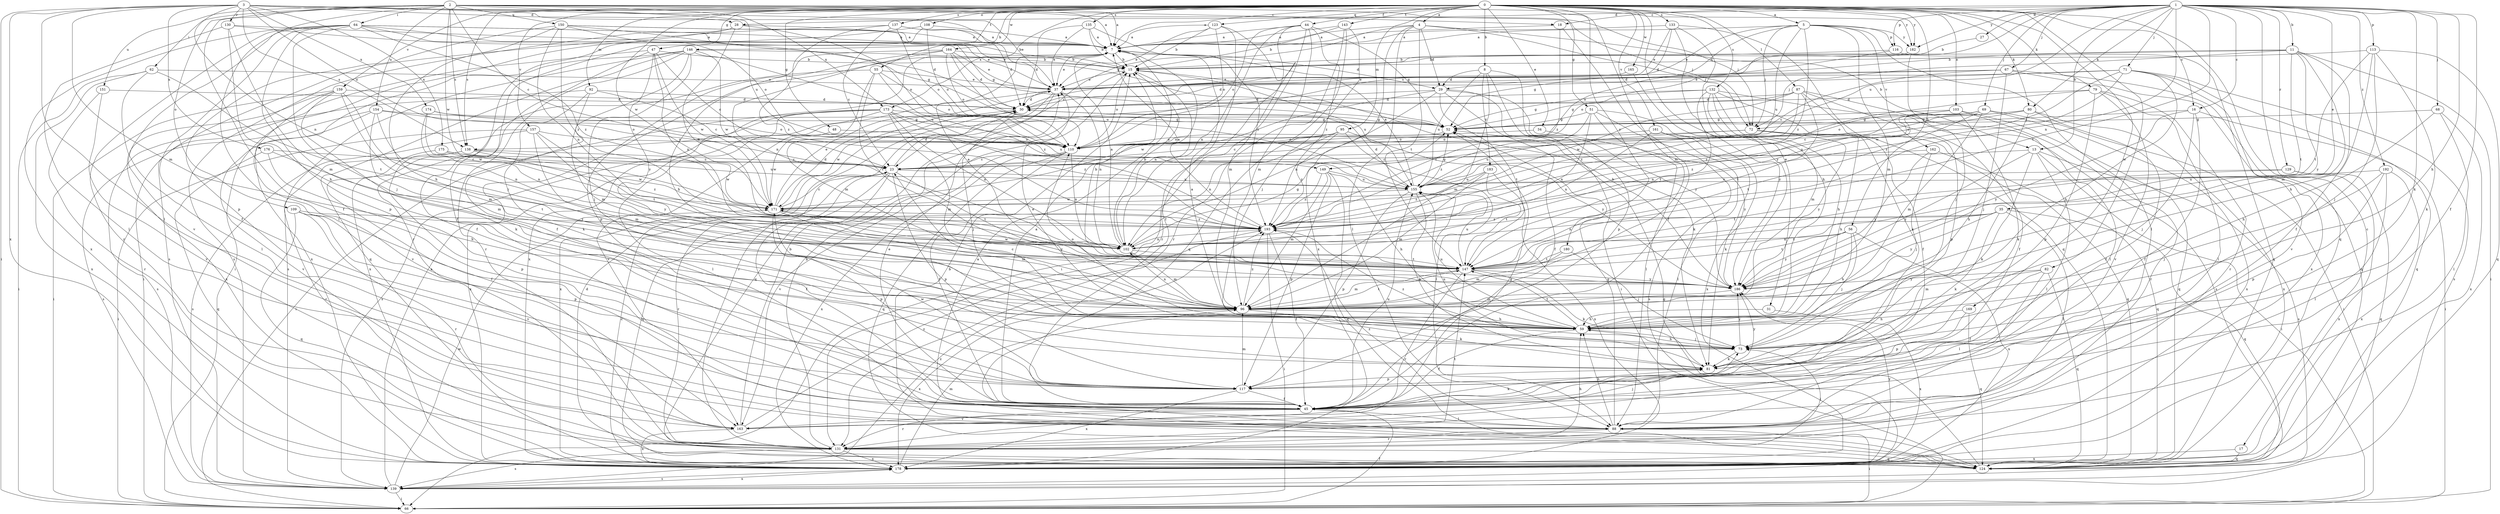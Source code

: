 strict digraph  {
0;
1;
2;
3;
4;
5;
7;
8;
11;
13;
15;
16;
17;
18;
23;
27;
28;
29;
30;
31;
34;
35;
37;
44;
45;
47;
48;
51;
52;
55;
56;
59;
62;
64;
66;
67;
68;
69;
71;
72;
73;
79;
80;
81;
82;
87;
88;
92;
95;
96;
102;
103;
108;
109;
110;
113;
116;
117;
123;
124;
129;
130;
131;
132;
133;
135;
137;
138;
139;
143;
146;
147;
149;
150;
151;
154;
155;
157;
159;
161;
162;
163;
164;
165;
169;
171;
173;
174;
175;
176;
178;
180;
182;
183;
186;
192;
193;
0 -> 4  [label=a];
0 -> 5  [label=a];
0 -> 7  [label=a];
0 -> 8  [label=b];
0 -> 16  [label=c];
0 -> 31  [label=e];
0 -> 34  [label=e];
0 -> 44  [label=f];
0 -> 47  [label=g];
0 -> 48  [label=g];
0 -> 51  [label=g];
0 -> 55  [label=h];
0 -> 56  [label=h];
0 -> 79  [label=k];
0 -> 80  [label=k];
0 -> 82  [label=l];
0 -> 87  [label=l];
0 -> 92  [label=m];
0 -> 95  [label=m];
0 -> 96  [label=m];
0 -> 103  [label=o];
0 -> 108  [label=o];
0 -> 123  [label=q];
0 -> 124  [label=q];
0 -> 132  [label=s];
0 -> 133  [label=s];
0 -> 135  [label=s];
0 -> 137  [label=s];
0 -> 138  [label=s];
0 -> 143  [label=t];
0 -> 146  [label=t];
0 -> 157  [label=v];
0 -> 159  [label=v];
0 -> 161  [label=v];
0 -> 164  [label=w];
0 -> 165  [label=w];
0 -> 169  [label=w];
0 -> 171  [label=w];
0 -> 173  [label=x];
0 -> 180  [label=y];
0 -> 182  [label=y];
1 -> 11  [label=b];
1 -> 13  [label=b];
1 -> 16  [label=c];
1 -> 17  [label=c];
1 -> 18  [label=c];
1 -> 27  [label=d];
1 -> 28  [label=d];
1 -> 35  [label=e];
1 -> 45  [label=f];
1 -> 59  [label=h];
1 -> 67  [label=j];
1 -> 68  [label=j];
1 -> 69  [label=j];
1 -> 71  [label=j];
1 -> 80  [label=k];
1 -> 81  [label=k];
1 -> 102  [label=n];
1 -> 113  [label=p];
1 -> 116  [label=p];
1 -> 129  [label=r];
1 -> 138  [label=s];
1 -> 147  [label=t];
1 -> 149  [label=u];
1 -> 182  [label=y];
1 -> 192  [label=z];
2 -> 7  [label=a];
2 -> 18  [label=c];
2 -> 23  [label=c];
2 -> 45  [label=f];
2 -> 62  [label=i];
2 -> 64  [label=i];
2 -> 72  [label=j];
2 -> 88  [label=l];
2 -> 109  [label=o];
2 -> 138  [label=s];
2 -> 149  [label=u];
2 -> 150  [label=u];
2 -> 151  [label=u];
2 -> 154  [label=u];
2 -> 171  [label=w];
2 -> 173  [label=x];
2 -> 182  [label=y];
3 -> 7  [label=a];
3 -> 28  [label=d];
3 -> 37  [label=e];
3 -> 52  [label=g];
3 -> 66  [label=i];
3 -> 72  [label=j];
3 -> 88  [label=l];
3 -> 96  [label=m];
3 -> 102  [label=n];
3 -> 110  [label=o];
3 -> 130  [label=r];
3 -> 138  [label=s];
3 -> 174  [label=x];
3 -> 175  [label=x];
3 -> 176  [label=x];
3 -> 178  [label=x];
4 -> 7  [label=a];
4 -> 13  [label=b];
4 -> 23  [label=c];
4 -> 29  [label=d];
4 -> 72  [label=j];
4 -> 88  [label=l];
4 -> 147  [label=t];
4 -> 178  [label=x];
5 -> 7  [label=a];
5 -> 29  [label=d];
5 -> 37  [label=e];
5 -> 72  [label=j];
5 -> 88  [label=l];
5 -> 96  [label=m];
5 -> 116  [label=p];
5 -> 155  [label=u];
5 -> 162  [label=v];
5 -> 182  [label=y];
5 -> 193  [label=z];
7 -> 15  [label=b];
7 -> 29  [label=d];
7 -> 37  [label=e];
7 -> 178  [label=x];
8 -> 29  [label=d];
8 -> 66  [label=i];
8 -> 96  [label=m];
8 -> 117  [label=p];
8 -> 155  [label=u];
8 -> 183  [label=y];
11 -> 15  [label=b];
11 -> 30  [label=d];
11 -> 45  [label=f];
11 -> 66  [label=i];
11 -> 72  [label=j];
11 -> 96  [label=m];
11 -> 147  [label=t];
11 -> 186  [label=y];
13 -> 23  [label=c];
13 -> 66  [label=i];
13 -> 81  [label=k];
13 -> 88  [label=l];
13 -> 139  [label=s];
13 -> 186  [label=y];
15 -> 37  [label=e];
15 -> 102  [label=n];
15 -> 110  [label=o];
15 -> 155  [label=u];
16 -> 45  [label=f];
16 -> 66  [label=i];
16 -> 72  [label=j];
16 -> 73  [label=j];
16 -> 186  [label=y];
17 -> 124  [label=q];
17 -> 178  [label=x];
18 -> 7  [label=a];
18 -> 45  [label=f];
18 -> 193  [label=z];
23 -> 30  [label=d];
23 -> 45  [label=f];
23 -> 117  [label=p];
23 -> 124  [label=q];
23 -> 131  [label=r];
23 -> 147  [label=t];
23 -> 155  [label=u];
27 -> 15  [label=b];
28 -> 7  [label=a];
28 -> 102  [label=n];
28 -> 110  [label=o];
28 -> 131  [label=r];
28 -> 139  [label=s];
29 -> 30  [label=d];
29 -> 45  [label=f];
29 -> 81  [label=k];
29 -> 102  [label=n];
29 -> 147  [label=t];
29 -> 171  [label=w];
29 -> 186  [label=y];
30 -> 52  [label=g];
30 -> 73  [label=j];
30 -> 171  [label=w];
30 -> 178  [label=x];
31 -> 59  [label=h];
31 -> 178  [label=x];
34 -> 110  [label=o];
34 -> 186  [label=y];
35 -> 81  [label=k];
35 -> 88  [label=l];
35 -> 102  [label=n];
35 -> 124  [label=q];
35 -> 147  [label=t];
35 -> 186  [label=y];
35 -> 193  [label=z];
37 -> 30  [label=d];
37 -> 102  [label=n];
37 -> 124  [label=q];
37 -> 131  [label=r];
37 -> 163  [label=v];
44 -> 7  [label=a];
44 -> 52  [label=g];
44 -> 66  [label=i];
44 -> 96  [label=m];
44 -> 102  [label=n];
44 -> 110  [label=o];
44 -> 131  [label=r];
44 -> 193  [label=z];
45 -> 7  [label=a];
45 -> 37  [label=e];
45 -> 81  [label=k];
45 -> 88  [label=l];
45 -> 131  [label=r];
45 -> 155  [label=u];
45 -> 163  [label=v];
47 -> 15  [label=b];
47 -> 23  [label=c];
47 -> 45  [label=f];
47 -> 66  [label=i];
47 -> 102  [label=n];
47 -> 171  [label=w];
47 -> 186  [label=y];
48 -> 110  [label=o];
48 -> 171  [label=w];
51 -> 52  [label=g];
51 -> 88  [label=l];
51 -> 102  [label=n];
51 -> 139  [label=s];
51 -> 178  [label=x];
51 -> 193  [label=z];
52 -> 110  [label=o];
55 -> 37  [label=e];
55 -> 96  [label=m];
55 -> 110  [label=o];
55 -> 147  [label=t];
55 -> 178  [label=x];
55 -> 193  [label=z];
56 -> 59  [label=h];
56 -> 73  [label=j];
56 -> 102  [label=n];
56 -> 147  [label=t];
56 -> 178  [label=x];
56 -> 186  [label=y];
59 -> 7  [label=a];
59 -> 23  [label=c];
59 -> 37  [label=e];
59 -> 45  [label=f];
59 -> 73  [label=j];
59 -> 110  [label=o];
59 -> 147  [label=t];
59 -> 155  [label=u];
62 -> 37  [label=e];
62 -> 66  [label=i];
62 -> 88  [label=l];
62 -> 147  [label=t];
62 -> 178  [label=x];
64 -> 7  [label=a];
64 -> 15  [label=b];
64 -> 37  [label=e];
64 -> 45  [label=f];
64 -> 52  [label=g];
64 -> 73  [label=j];
64 -> 117  [label=p];
64 -> 131  [label=r];
64 -> 163  [label=v];
64 -> 178  [label=x];
64 -> 193  [label=z];
66 -> 45  [label=f];
67 -> 23  [label=c];
67 -> 37  [label=e];
67 -> 73  [label=j];
67 -> 110  [label=o];
67 -> 124  [label=q];
67 -> 178  [label=x];
68 -> 52  [label=g];
68 -> 59  [label=h];
68 -> 88  [label=l];
68 -> 178  [label=x];
69 -> 23  [label=c];
69 -> 52  [label=g];
69 -> 66  [label=i];
69 -> 96  [label=m];
69 -> 102  [label=n];
69 -> 147  [label=t];
69 -> 178  [label=x];
71 -> 30  [label=d];
71 -> 37  [label=e];
71 -> 59  [label=h];
71 -> 124  [label=q];
71 -> 139  [label=s];
71 -> 163  [label=v];
71 -> 171  [label=w];
71 -> 193  [label=z];
72 -> 59  [label=h];
72 -> 110  [label=o];
72 -> 124  [label=q];
72 -> 155  [label=u];
72 -> 186  [label=y];
73 -> 59  [label=h];
73 -> 81  [label=k];
73 -> 186  [label=y];
73 -> 193  [label=z];
79 -> 30  [label=d];
79 -> 88  [label=l];
79 -> 117  [label=p];
79 -> 131  [label=r];
79 -> 163  [label=v];
79 -> 193  [label=z];
80 -> 45  [label=f];
80 -> 52  [label=g];
80 -> 59  [label=h];
80 -> 110  [label=o];
80 -> 155  [label=u];
80 -> 178  [label=x];
81 -> 117  [label=p];
81 -> 155  [label=u];
81 -> 186  [label=y];
82 -> 45  [label=f];
82 -> 88  [label=l];
82 -> 96  [label=m];
82 -> 124  [label=q];
82 -> 186  [label=y];
87 -> 30  [label=d];
87 -> 45  [label=f];
87 -> 52  [label=g];
87 -> 88  [label=l];
87 -> 117  [label=p];
87 -> 147  [label=t];
87 -> 171  [label=w];
87 -> 193  [label=z];
88 -> 52  [label=g];
88 -> 59  [label=h];
88 -> 66  [label=i];
88 -> 131  [label=r];
88 -> 193  [label=z];
92 -> 23  [label=c];
92 -> 30  [label=d];
92 -> 81  [label=k];
92 -> 96  [label=m];
92 -> 139  [label=s];
95 -> 23  [label=c];
95 -> 88  [label=l];
95 -> 102  [label=n];
95 -> 110  [label=o];
95 -> 186  [label=y];
95 -> 193  [label=z];
96 -> 59  [label=h];
96 -> 81  [label=k];
96 -> 102  [label=n];
96 -> 147  [label=t];
96 -> 178  [label=x];
96 -> 193  [label=z];
102 -> 7  [label=a];
102 -> 15  [label=b];
102 -> 52  [label=g];
102 -> 96  [label=m];
102 -> 147  [label=t];
103 -> 52  [label=g];
103 -> 81  [label=k];
103 -> 110  [label=o];
103 -> 124  [label=q];
103 -> 131  [label=r];
103 -> 193  [label=z];
108 -> 7  [label=a];
108 -> 45  [label=f];
108 -> 66  [label=i];
108 -> 110  [label=o];
109 -> 117  [label=p];
109 -> 124  [label=q];
109 -> 131  [label=r];
109 -> 163  [label=v];
109 -> 193  [label=z];
110 -> 23  [label=c];
110 -> 45  [label=f];
110 -> 102  [label=n];
110 -> 124  [label=q];
110 -> 163  [label=v];
110 -> 178  [label=x];
113 -> 15  [label=b];
113 -> 59  [label=h];
113 -> 73  [label=j];
113 -> 81  [label=k];
113 -> 124  [label=q];
113 -> 147  [label=t];
116 -> 15  [label=b];
116 -> 110  [label=o];
116 -> 124  [label=q];
117 -> 45  [label=f];
117 -> 96  [label=m];
117 -> 171  [label=w];
117 -> 178  [label=x];
123 -> 7  [label=a];
123 -> 15  [label=b];
123 -> 37  [label=e];
123 -> 45  [label=f];
123 -> 96  [label=m];
123 -> 110  [label=o];
124 -> 7  [label=a];
124 -> 15  [label=b];
124 -> 30  [label=d];
124 -> 52  [label=g];
129 -> 124  [label=q];
129 -> 147  [label=t];
129 -> 155  [label=u];
129 -> 178  [label=x];
130 -> 7  [label=a];
130 -> 30  [label=d];
130 -> 59  [label=h];
130 -> 88  [label=l];
130 -> 96  [label=m];
131 -> 15  [label=b];
131 -> 59  [label=h];
131 -> 73  [label=j];
131 -> 124  [label=q];
131 -> 139  [label=s];
131 -> 147  [label=t];
131 -> 178  [label=x];
132 -> 30  [label=d];
132 -> 45  [label=f];
132 -> 52  [label=g];
132 -> 59  [label=h];
132 -> 81  [label=k];
132 -> 96  [label=m];
132 -> 139  [label=s];
132 -> 147  [label=t];
133 -> 7  [label=a];
133 -> 30  [label=d];
133 -> 37  [label=e];
133 -> 59  [label=h];
133 -> 124  [label=q];
133 -> 186  [label=y];
135 -> 7  [label=a];
135 -> 15  [label=b];
135 -> 30  [label=d];
135 -> 37  [label=e];
135 -> 193  [label=z];
137 -> 7  [label=a];
137 -> 23  [label=c];
137 -> 30  [label=d];
137 -> 110  [label=o];
137 -> 139  [label=s];
137 -> 193  [label=z];
138 -> 23  [label=c];
138 -> 117  [label=p];
138 -> 131  [label=r];
138 -> 171  [label=w];
138 -> 193  [label=z];
139 -> 7  [label=a];
139 -> 66  [label=i];
139 -> 171  [label=w];
139 -> 178  [label=x];
139 -> 193  [label=z];
143 -> 7  [label=a];
143 -> 15  [label=b];
143 -> 73  [label=j];
143 -> 124  [label=q];
143 -> 131  [label=r];
146 -> 15  [label=b];
146 -> 45  [label=f];
146 -> 73  [label=j];
146 -> 124  [label=q];
146 -> 131  [label=r];
146 -> 139  [label=s];
146 -> 155  [label=u];
146 -> 171  [label=w];
146 -> 178  [label=x];
147 -> 7  [label=a];
147 -> 15  [label=b];
147 -> 81  [label=k];
147 -> 96  [label=m];
147 -> 131  [label=r];
147 -> 155  [label=u];
147 -> 171  [label=w];
147 -> 186  [label=y];
149 -> 59  [label=h];
149 -> 96  [label=m];
149 -> 117  [label=p];
149 -> 124  [label=q];
149 -> 155  [label=u];
149 -> 193  [label=z];
150 -> 7  [label=a];
150 -> 37  [label=e];
150 -> 52  [label=g];
150 -> 59  [label=h];
150 -> 102  [label=n];
150 -> 110  [label=o];
150 -> 117  [label=p];
150 -> 193  [label=z];
151 -> 30  [label=d];
151 -> 131  [label=r];
151 -> 163  [label=v];
154 -> 52  [label=g];
154 -> 96  [label=m];
154 -> 102  [label=n];
154 -> 110  [label=o];
154 -> 139  [label=s];
154 -> 163  [label=v];
155 -> 7  [label=a];
155 -> 30  [label=d];
155 -> 52  [label=g];
155 -> 81  [label=k];
155 -> 117  [label=p];
155 -> 171  [label=w];
157 -> 66  [label=i];
157 -> 96  [label=m];
157 -> 110  [label=o];
157 -> 139  [label=s];
157 -> 147  [label=t];
157 -> 186  [label=y];
159 -> 30  [label=d];
159 -> 66  [label=i];
159 -> 81  [label=k];
159 -> 96  [label=m];
159 -> 163  [label=v];
159 -> 178  [label=x];
159 -> 186  [label=y];
161 -> 81  [label=k];
161 -> 88  [label=l];
161 -> 102  [label=n];
161 -> 110  [label=o];
162 -> 23  [label=c];
162 -> 73  [label=j];
162 -> 124  [label=q];
162 -> 186  [label=y];
163 -> 15  [label=b];
163 -> 52  [label=g];
163 -> 73  [label=j];
163 -> 178  [label=x];
163 -> 193  [label=z];
164 -> 15  [label=b];
164 -> 30  [label=d];
164 -> 37  [label=e];
164 -> 59  [label=h];
164 -> 102  [label=n];
164 -> 110  [label=o];
164 -> 117  [label=p];
164 -> 155  [label=u];
165 -> 37  [label=e];
165 -> 186  [label=y];
169 -> 59  [label=h];
169 -> 117  [label=p];
169 -> 124  [label=q];
171 -> 23  [label=c];
171 -> 30  [label=d];
171 -> 37  [label=e];
171 -> 96  [label=m];
171 -> 117  [label=p];
171 -> 186  [label=y];
171 -> 193  [label=z];
173 -> 52  [label=g];
173 -> 66  [label=i];
173 -> 88  [label=l];
173 -> 96  [label=m];
173 -> 102  [label=n];
173 -> 139  [label=s];
173 -> 155  [label=u];
173 -> 178  [label=x];
173 -> 193  [label=z];
174 -> 52  [label=g];
174 -> 102  [label=n];
174 -> 110  [label=o];
174 -> 171  [label=w];
175 -> 23  [label=c];
175 -> 45  [label=f];
175 -> 155  [label=u];
175 -> 171  [label=w];
176 -> 23  [label=c];
176 -> 59  [label=h];
176 -> 124  [label=q];
176 -> 147  [label=t];
178 -> 23  [label=c];
178 -> 96  [label=m];
178 -> 139  [label=s];
178 -> 186  [label=y];
180 -> 73  [label=j];
180 -> 96  [label=m];
180 -> 147  [label=t];
182 -> 52  [label=g];
182 -> 73  [label=j];
183 -> 96  [label=m];
183 -> 147  [label=t];
183 -> 155  [label=u];
183 -> 178  [label=x];
183 -> 193  [label=z];
186 -> 15  [label=b];
186 -> 96  [label=m];
192 -> 73  [label=j];
192 -> 88  [label=l];
192 -> 117  [label=p];
192 -> 155  [label=u];
192 -> 178  [label=x];
193 -> 7  [label=a];
193 -> 45  [label=f];
193 -> 66  [label=i];
193 -> 102  [label=n];
}
